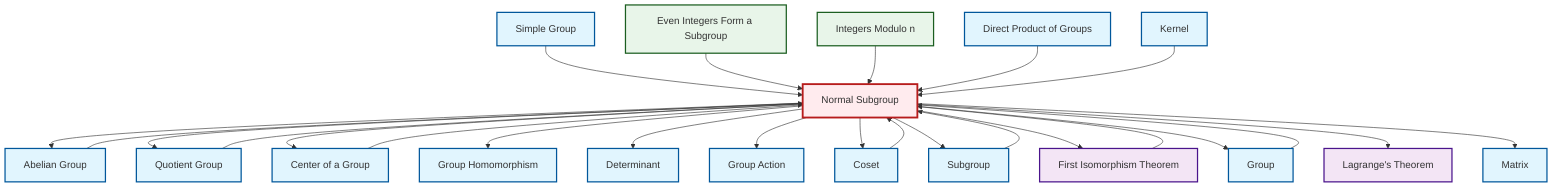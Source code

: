 graph TD
    classDef definition fill:#e1f5fe,stroke:#01579b,stroke-width:2px
    classDef theorem fill:#f3e5f5,stroke:#4a148c,stroke-width:2px
    classDef axiom fill:#fff3e0,stroke:#e65100,stroke-width:2px
    classDef example fill:#e8f5e9,stroke:#1b5e20,stroke-width:2px
    classDef current fill:#ffebee,stroke:#b71c1c,stroke-width:3px
    def-matrix["Matrix"]:::definition
    def-kernel["Kernel"]:::definition
    thm-first-isomorphism["First Isomorphism Theorem"]:::theorem
    def-group["Group"]:::definition
    def-subgroup["Subgroup"]:::definition
    def-determinant["Determinant"]:::definition
    thm-lagrange["Lagrange's Theorem"]:::theorem
    def-center-of-group["Center of a Group"]:::definition
    def-homomorphism["Group Homomorphism"]:::definition
    def-group-action["Group Action"]:::definition
    def-coset["Coset"]:::definition
    def-direct-product["Direct Product of Groups"]:::definition
    ex-quotient-integers-mod-n["Integers Modulo n"]:::example
    def-quotient-group["Quotient Group"]:::definition
    def-normal-subgroup["Normal Subgroup"]:::definition
    def-abelian-group["Abelian Group"]:::definition
    ex-even-integers-subgroup["Even Integers Form a Subgroup"]:::example
    def-simple-group["Simple Group"]:::definition
    def-normal-subgroup --> def-abelian-group
    def-normal-subgroup --> def-quotient-group
    def-center-of-group --> def-normal-subgroup
    def-quotient-group --> def-normal-subgroup
    def-simple-group --> def-normal-subgroup
    def-normal-subgroup --> def-center-of-group
    def-abelian-group --> def-normal-subgroup
    ex-even-integers-subgroup --> def-normal-subgroup
    def-coset --> def-normal-subgroup
    def-normal-subgroup --> def-homomorphism
    def-normal-subgroup --> def-determinant
    def-normal-subgroup --> def-group-action
    def-normal-subgroup --> def-coset
    def-normal-subgroup --> def-subgroup
    def-subgroup --> def-normal-subgroup
    thm-first-isomorphism --> def-normal-subgroup
    ex-quotient-integers-mod-n --> def-normal-subgroup
    def-group --> def-normal-subgroup
    def-normal-subgroup --> thm-first-isomorphism
    def-direct-product --> def-normal-subgroup
    def-normal-subgroup --> def-group
    def-normal-subgroup --> thm-lagrange
    def-normal-subgroup --> def-matrix
    def-kernel --> def-normal-subgroup
    class def-normal-subgroup current